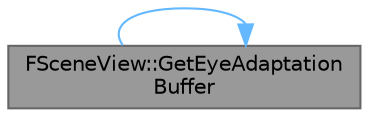 digraph "FSceneView::GetEyeAdaptationBuffer"
{
 // INTERACTIVE_SVG=YES
 // LATEX_PDF_SIZE
  bgcolor="transparent";
  edge [fontname=Helvetica,fontsize=10,labelfontname=Helvetica,labelfontsize=10];
  node [fontname=Helvetica,fontsize=10,shape=box,height=0.2,width=0.4];
  rankdir="LR";
  Node1 [id="Node000001",label="FSceneView::GetEyeAdaptation\lBuffer",height=0.2,width=0.4,color="gray40", fillcolor="grey60", style="filled", fontcolor="black",tooltip="Returns the eye adaptation buffer or null if it doesn't exist."];
  Node1 -> Node1 [id="edge1_Node000001_Node000001",color="steelblue1",style="solid",tooltip=" "];
}
